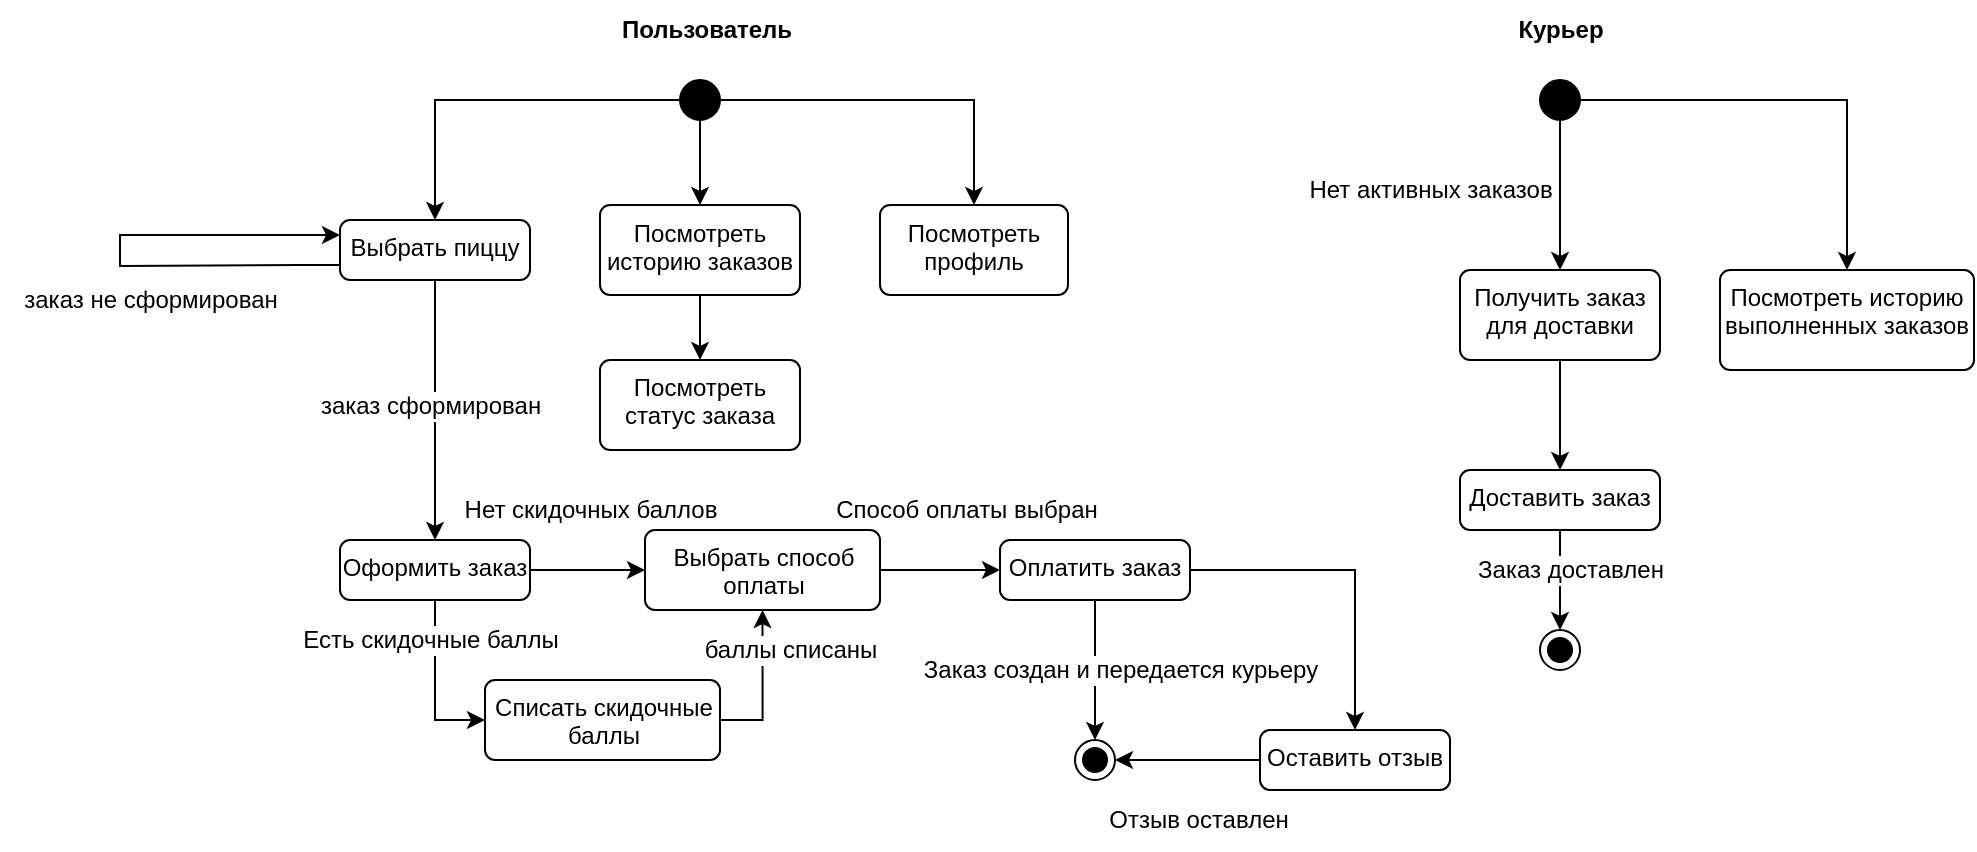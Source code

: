 <mxfile version="24.0.6" type="github">
  <diagram name="Страница — 1" id="svo4xueaaqVHP-x0B6R1">
    <mxGraphModel dx="1815" dy="543" grid="1" gridSize="10" guides="1" tooltips="1" connect="1" arrows="1" fold="1" page="1" pageScale="1" pageWidth="827" pageHeight="1169" math="0" shadow="0">
      <root>
        <mxCell id="0" />
        <mxCell id="1" parent="0" />
        <mxCell id="AfkmOP6WJ37Uotsz-tm1-13" style="edgeStyle=orthogonalEdgeStyle;rounded=0;orthogonalLoop=1;jettySize=auto;html=1;entryX=0.5;entryY=0;entryDx=0;entryDy=0;" edge="1" parent="1" source="AfkmOP6WJ37Uotsz-tm1-10" target="AfkmOP6WJ37Uotsz-tm1-28">
          <mxGeometry relative="1" as="geometry">
            <mxPoint x="240" y="210" as="targetPoint" />
          </mxGeometry>
        </mxCell>
        <mxCell id="AfkmOP6WJ37Uotsz-tm1-37" style="edgeStyle=orthogonalEdgeStyle;rounded=0;orthogonalLoop=1;jettySize=auto;html=1;entryX=0.5;entryY=0;entryDx=0;entryDy=0;" edge="1" parent="1" source="AfkmOP6WJ37Uotsz-tm1-10" target="AfkmOP6WJ37Uotsz-tm1-33">
          <mxGeometry relative="1" as="geometry" />
        </mxCell>
        <mxCell id="AfkmOP6WJ37Uotsz-tm1-38" style="edgeStyle=orthogonalEdgeStyle;rounded=0;orthogonalLoop=1;jettySize=auto;html=1;exitX=0.5;exitY=1;exitDx=0;exitDy=0;" edge="1" parent="1" source="AfkmOP6WJ37Uotsz-tm1-10" target="AfkmOP6WJ37Uotsz-tm1-34">
          <mxGeometry relative="1" as="geometry" />
        </mxCell>
        <mxCell id="AfkmOP6WJ37Uotsz-tm1-10" value="" style="ellipse;fillColor=strokeColor;html=1;" vertex="1" parent="1">
          <mxGeometry x="230" y="140" width="20" height="20" as="geometry" />
        </mxCell>
        <mxCell id="AfkmOP6WJ37Uotsz-tm1-11" value="" style="ellipse;html=1;shape=endState;fillColor=strokeColor;" vertex="1" parent="1">
          <mxGeometry x="427.5" y="470" width="20" height="20" as="geometry" />
        </mxCell>
        <mxCell id="AfkmOP6WJ37Uotsz-tm1-48" style="edgeStyle=orthogonalEdgeStyle;rounded=0;orthogonalLoop=1;jettySize=auto;html=1;entryX=0.5;entryY=0;entryDx=0;entryDy=0;" edge="1" parent="1" source="AfkmOP6WJ37Uotsz-tm1-20" target="AfkmOP6WJ37Uotsz-tm1-70">
          <mxGeometry relative="1" as="geometry" />
        </mxCell>
        <mxCell id="AfkmOP6WJ37Uotsz-tm1-74" style="edgeStyle=orthogonalEdgeStyle;rounded=0;orthogonalLoop=1;jettySize=auto;html=1;entryX=0.5;entryY=0;entryDx=0;entryDy=0;" edge="1" parent="1" source="AfkmOP6WJ37Uotsz-tm1-20" target="AfkmOP6WJ37Uotsz-tm1-11">
          <mxGeometry relative="1" as="geometry" />
        </mxCell>
        <mxCell id="AfkmOP6WJ37Uotsz-tm1-20" value="Оплатить заказ" style="html=1;align=center;verticalAlign=top;rounded=1;absoluteArcSize=1;arcSize=10;dashed=0;whiteSpace=wrap;" vertex="1" parent="1">
          <mxGeometry x="390" y="370" width="95" height="30" as="geometry" />
        </mxCell>
        <mxCell id="AfkmOP6WJ37Uotsz-tm1-39" style="edgeStyle=orthogonalEdgeStyle;rounded=0;orthogonalLoop=1;jettySize=auto;html=1;exitX=0.5;exitY=1;exitDx=0;exitDy=0;entryX=0.5;entryY=0;entryDx=0;entryDy=0;" edge="1" parent="1" source="AfkmOP6WJ37Uotsz-tm1-28" target="AfkmOP6WJ37Uotsz-tm1-32">
          <mxGeometry relative="1" as="geometry" />
        </mxCell>
        <mxCell id="AfkmOP6WJ37Uotsz-tm1-28" value="Выбрать пиццу" style="html=1;align=center;verticalAlign=top;rounded=1;absoluteArcSize=1;arcSize=10;dashed=0;whiteSpace=wrap;" vertex="1" parent="1">
          <mxGeometry x="60" y="210" width="95" height="30" as="geometry" />
        </mxCell>
        <mxCell id="AfkmOP6WJ37Uotsz-tm1-45" style="edgeStyle=orthogonalEdgeStyle;rounded=0;orthogonalLoop=1;jettySize=auto;html=1;exitX=1;exitY=0.5;exitDx=0;exitDy=0;entryX=0.5;entryY=1;entryDx=0;entryDy=0;" edge="1" parent="1" source="AfkmOP6WJ37Uotsz-tm1-30" target="AfkmOP6WJ37Uotsz-tm1-31">
          <mxGeometry relative="1" as="geometry" />
        </mxCell>
        <mxCell id="AfkmOP6WJ37Uotsz-tm1-30" value="Списать скидочные баллы" style="html=1;align=center;verticalAlign=top;rounded=1;absoluteArcSize=1;arcSize=10;dashed=0;whiteSpace=wrap;" vertex="1" parent="1">
          <mxGeometry x="132.5" y="440" width="117.5" height="40" as="geometry" />
        </mxCell>
        <mxCell id="AfkmOP6WJ37Uotsz-tm1-42" style="edgeStyle=orthogonalEdgeStyle;rounded=0;orthogonalLoop=1;jettySize=auto;html=1;exitX=1;exitY=0.5;exitDx=0;exitDy=0;entryX=0;entryY=0.5;entryDx=0;entryDy=0;" edge="1" parent="1" source="AfkmOP6WJ37Uotsz-tm1-31" target="AfkmOP6WJ37Uotsz-tm1-20">
          <mxGeometry relative="1" as="geometry" />
        </mxCell>
        <mxCell id="AfkmOP6WJ37Uotsz-tm1-31" value="Выбрать способ оплаты" style="html=1;align=center;verticalAlign=top;rounded=1;absoluteArcSize=1;arcSize=10;dashed=0;whiteSpace=wrap;" vertex="1" parent="1">
          <mxGeometry x="212.5" y="365" width="117.5" height="40" as="geometry" />
        </mxCell>
        <mxCell id="AfkmOP6WJ37Uotsz-tm1-40" style="edgeStyle=orthogonalEdgeStyle;rounded=0;orthogonalLoop=1;jettySize=auto;html=1;exitX=1;exitY=0.5;exitDx=0;exitDy=0;entryX=0;entryY=0.5;entryDx=0;entryDy=0;" edge="1" parent="1" source="AfkmOP6WJ37Uotsz-tm1-32" target="AfkmOP6WJ37Uotsz-tm1-31">
          <mxGeometry relative="1" as="geometry" />
        </mxCell>
        <mxCell id="AfkmOP6WJ37Uotsz-tm1-44" style="edgeStyle=orthogonalEdgeStyle;rounded=0;orthogonalLoop=1;jettySize=auto;html=1;exitX=0.5;exitY=1;exitDx=0;exitDy=0;entryX=0;entryY=0.5;entryDx=0;entryDy=0;" edge="1" parent="1" source="AfkmOP6WJ37Uotsz-tm1-32" target="AfkmOP6WJ37Uotsz-tm1-30">
          <mxGeometry relative="1" as="geometry" />
        </mxCell>
        <mxCell id="AfkmOP6WJ37Uotsz-tm1-32" value="Оформить заказ" style="html=1;align=center;verticalAlign=top;rounded=1;absoluteArcSize=1;arcSize=10;dashed=0;whiteSpace=wrap;" vertex="1" parent="1">
          <mxGeometry x="60" y="370" width="95" height="30" as="geometry" />
        </mxCell>
        <mxCell id="AfkmOP6WJ37Uotsz-tm1-33" value="Посмотреть профиль" style="html=1;align=center;verticalAlign=top;rounded=1;absoluteArcSize=1;arcSize=10;dashed=0;whiteSpace=wrap;" vertex="1" parent="1">
          <mxGeometry x="330" y="202.5" width="94" height="45" as="geometry" />
        </mxCell>
        <mxCell id="AfkmOP6WJ37Uotsz-tm1-43" style="edgeStyle=orthogonalEdgeStyle;rounded=0;orthogonalLoop=1;jettySize=auto;html=1;exitX=0.5;exitY=1;exitDx=0;exitDy=0;entryX=0.5;entryY=0;entryDx=0;entryDy=0;" edge="1" parent="1" source="AfkmOP6WJ37Uotsz-tm1-34" target="AfkmOP6WJ37Uotsz-tm1-35">
          <mxGeometry relative="1" as="geometry" />
        </mxCell>
        <mxCell id="AfkmOP6WJ37Uotsz-tm1-34" value="Посмотреть историю заказов" style="html=1;align=center;verticalAlign=top;rounded=1;absoluteArcSize=1;arcSize=10;dashed=0;whiteSpace=wrap;" vertex="1" parent="1">
          <mxGeometry x="190" y="202.5" width="100" height="45" as="geometry" />
        </mxCell>
        <mxCell id="AfkmOP6WJ37Uotsz-tm1-35" value="Посмотреть статус заказа" style="html=1;align=center;verticalAlign=top;rounded=1;absoluteArcSize=1;arcSize=10;dashed=0;whiteSpace=wrap;" vertex="1" parent="1">
          <mxGeometry x="190" y="280" width="100" height="45" as="geometry" />
        </mxCell>
        <mxCell id="AfkmOP6WJ37Uotsz-tm1-36" value="Пользователь" style="text;html=1;align=center;verticalAlign=middle;resizable=0;points=[];autosize=1;strokeColor=none;fillColor=none;fontStyle=1" vertex="1" parent="1">
          <mxGeometry x="192.5" y="100" width="100" height="30" as="geometry" />
        </mxCell>
        <mxCell id="AfkmOP6WJ37Uotsz-tm1-56" style="edgeStyle=orthogonalEdgeStyle;rounded=0;orthogonalLoop=1;jettySize=auto;html=1;entryX=0.5;entryY=0;entryDx=0;entryDy=0;" edge="1" parent="1" source="AfkmOP6WJ37Uotsz-tm1-49" target="AfkmOP6WJ37Uotsz-tm1-53">
          <mxGeometry relative="1" as="geometry" />
        </mxCell>
        <mxCell id="AfkmOP6WJ37Uotsz-tm1-57" style="edgeStyle=orthogonalEdgeStyle;rounded=0;orthogonalLoop=1;jettySize=auto;html=1;entryX=0.5;entryY=0;entryDx=0;entryDy=0;" edge="1" parent="1" source="AfkmOP6WJ37Uotsz-tm1-49" target="AfkmOP6WJ37Uotsz-tm1-55">
          <mxGeometry relative="1" as="geometry" />
        </mxCell>
        <mxCell id="AfkmOP6WJ37Uotsz-tm1-49" value="" style="ellipse;fillColor=strokeColor;html=1;" vertex="1" parent="1">
          <mxGeometry x="660" y="140" width="20" height="20" as="geometry" />
        </mxCell>
        <mxCell id="AfkmOP6WJ37Uotsz-tm1-51" value="Курьер" style="text;html=1;align=center;verticalAlign=middle;resizable=0;points=[];autosize=1;strokeColor=none;fillColor=none;fontStyle=1" vertex="1" parent="1">
          <mxGeometry x="640" y="100" width="60" height="30" as="geometry" />
        </mxCell>
        <mxCell id="AfkmOP6WJ37Uotsz-tm1-58" style="edgeStyle=orthogonalEdgeStyle;rounded=0;orthogonalLoop=1;jettySize=auto;html=1;entryX=0.5;entryY=0;entryDx=0;entryDy=0;" edge="1" parent="1" source="AfkmOP6WJ37Uotsz-tm1-53" target="AfkmOP6WJ37Uotsz-tm1-54">
          <mxGeometry relative="1" as="geometry" />
        </mxCell>
        <mxCell id="AfkmOP6WJ37Uotsz-tm1-53" value="Получить заказ для доставки" style="html=1;align=center;verticalAlign=top;rounded=1;absoluteArcSize=1;arcSize=10;dashed=0;whiteSpace=wrap;" vertex="1" parent="1">
          <mxGeometry x="620" y="235" width="100" height="45" as="geometry" />
        </mxCell>
        <mxCell id="AfkmOP6WJ37Uotsz-tm1-78" style="edgeStyle=orthogonalEdgeStyle;rounded=0;orthogonalLoop=1;jettySize=auto;html=1;" edge="1" parent="1" source="AfkmOP6WJ37Uotsz-tm1-54" target="AfkmOP6WJ37Uotsz-tm1-77">
          <mxGeometry relative="1" as="geometry" />
        </mxCell>
        <mxCell id="AfkmOP6WJ37Uotsz-tm1-54" value="Доставить заказ" style="html=1;align=center;verticalAlign=top;rounded=1;absoluteArcSize=1;arcSize=10;dashed=0;whiteSpace=wrap;" vertex="1" parent="1">
          <mxGeometry x="620" y="335" width="100" height="30" as="geometry" />
        </mxCell>
        <mxCell id="AfkmOP6WJ37Uotsz-tm1-55" value="Посмотреть историю выполненных заказов" style="html=1;align=center;verticalAlign=top;rounded=1;absoluteArcSize=1;arcSize=10;dashed=0;whiteSpace=wrap;" vertex="1" parent="1">
          <mxGeometry x="750" y="235" width="127" height="50" as="geometry" />
        </mxCell>
        <mxCell id="AfkmOP6WJ37Uotsz-tm1-59" value="Нет активных заказов" style="text;html=1;align=center;verticalAlign=middle;resizable=0;points=[];autosize=1;strokeColor=none;fillColor=none;" vertex="1" parent="1">
          <mxGeometry x="530" y="180" width="150" height="30" as="geometry" />
        </mxCell>
        <mxCell id="AfkmOP6WJ37Uotsz-tm1-60" value="Есть скидочные баллы" style="text;html=1;align=center;verticalAlign=middle;resizable=0;points=[];autosize=1;strokeColor=none;fillColor=none;labelBackgroundColor=default;" vertex="1" parent="1">
          <mxGeometry x="30" y="405" width="150" height="30" as="geometry" />
        </mxCell>
        <mxCell id="AfkmOP6WJ37Uotsz-tm1-61" value="Нет скидочных баллов" style="text;html=1;align=center;verticalAlign=middle;resizable=0;points=[];autosize=1;strokeColor=none;fillColor=none;" vertex="1" parent="1">
          <mxGeometry x="110" y="340" width="150" height="30" as="geometry" />
        </mxCell>
        <mxCell id="AfkmOP6WJ37Uotsz-tm1-62" value="Способ оплаты выбран" style="text;html=1;align=center;verticalAlign=middle;resizable=0;points=[];autosize=1;strokeColor=none;fillColor=none;" vertex="1" parent="1">
          <mxGeometry x="297.5" y="340" width="150" height="30" as="geometry" />
        </mxCell>
        <mxCell id="AfkmOP6WJ37Uotsz-tm1-63" value="баллы списаны" style="text;html=1;align=center;verticalAlign=middle;resizable=0;points=[];autosize=1;strokeColor=none;fillColor=none;labelBackgroundColor=default;" vertex="1" parent="1">
          <mxGeometry x="230" y="410" width="110" height="30" as="geometry" />
        </mxCell>
        <mxCell id="AfkmOP6WJ37Uotsz-tm1-64" value="заказ сформирован" style="text;html=1;align=center;verticalAlign=middle;resizable=0;points=[];autosize=1;strokeColor=none;fillColor=none;labelBackgroundColor=default;" vertex="1" parent="1">
          <mxGeometry x="40" y="287.5" width="130" height="30" as="geometry" />
        </mxCell>
        <mxCell id="AfkmOP6WJ37Uotsz-tm1-65" style="edgeStyle=orthogonalEdgeStyle;rounded=0;orthogonalLoop=1;jettySize=auto;html=1;entryX=0;entryY=0.25;entryDx=0;entryDy=0;exitX=0;exitY=0.75;exitDx=0;exitDy=0;" edge="1" parent="1" source="AfkmOP6WJ37Uotsz-tm1-28" target="AfkmOP6WJ37Uotsz-tm1-28">
          <mxGeometry relative="1" as="geometry">
            <mxPoint x="-70" y="220" as="sourcePoint" />
            <Array as="points">
              <mxPoint x="40" y="233" />
              <mxPoint x="-50" y="233" />
              <mxPoint x="-50" y="218" />
            </Array>
          </mxGeometry>
        </mxCell>
        <mxCell id="AfkmOP6WJ37Uotsz-tm1-66" value="заказ не сформирован" style="text;html=1;align=center;verticalAlign=middle;resizable=0;points=[];autosize=1;strokeColor=none;fillColor=none;" vertex="1" parent="1">
          <mxGeometry x="-110" y="235" width="150" height="30" as="geometry" />
        </mxCell>
        <mxCell id="AfkmOP6WJ37Uotsz-tm1-67" value="Заказ доставлен" style="text;html=1;align=center;verticalAlign=middle;resizable=0;points=[];autosize=1;strokeColor=none;fillColor=none;labelBackgroundColor=default;" vertex="1" parent="1">
          <mxGeometry x="615" y="370" width="120" height="30" as="geometry" />
        </mxCell>
        <mxCell id="AfkmOP6WJ37Uotsz-tm1-68" value="Заказ создан и передается курьеру" style="text;html=1;align=center;verticalAlign=middle;resizable=0;points=[];autosize=1;strokeColor=none;fillColor=none;labelBackgroundColor=default;" vertex="1" parent="1">
          <mxGeometry x="340" y="420" width="220" height="30" as="geometry" />
        </mxCell>
        <mxCell id="AfkmOP6WJ37Uotsz-tm1-72" style="edgeStyle=orthogonalEdgeStyle;rounded=0;orthogonalLoop=1;jettySize=auto;html=1;" edge="1" parent="1" source="AfkmOP6WJ37Uotsz-tm1-70" target="AfkmOP6WJ37Uotsz-tm1-11">
          <mxGeometry relative="1" as="geometry" />
        </mxCell>
        <mxCell id="AfkmOP6WJ37Uotsz-tm1-70" value="Оставить отзыв" style="html=1;align=center;verticalAlign=top;rounded=1;absoluteArcSize=1;arcSize=10;dashed=0;whiteSpace=wrap;" vertex="1" parent="1">
          <mxGeometry x="520" y="465" width="95" height="30" as="geometry" />
        </mxCell>
        <mxCell id="AfkmOP6WJ37Uotsz-tm1-77" value="" style="ellipse;html=1;shape=endState;fillColor=strokeColor;" vertex="1" parent="1">
          <mxGeometry x="660" y="415" width="20" height="20" as="geometry" />
        </mxCell>
        <mxCell id="AfkmOP6WJ37Uotsz-tm1-79" value="Отзыв оставлен" style="text;html=1;align=center;verticalAlign=middle;resizable=0;points=[];autosize=1;strokeColor=none;fillColor=none;" vertex="1" parent="1">
          <mxGeometry x="434" y="495" width="110" height="30" as="geometry" />
        </mxCell>
      </root>
    </mxGraphModel>
  </diagram>
</mxfile>
